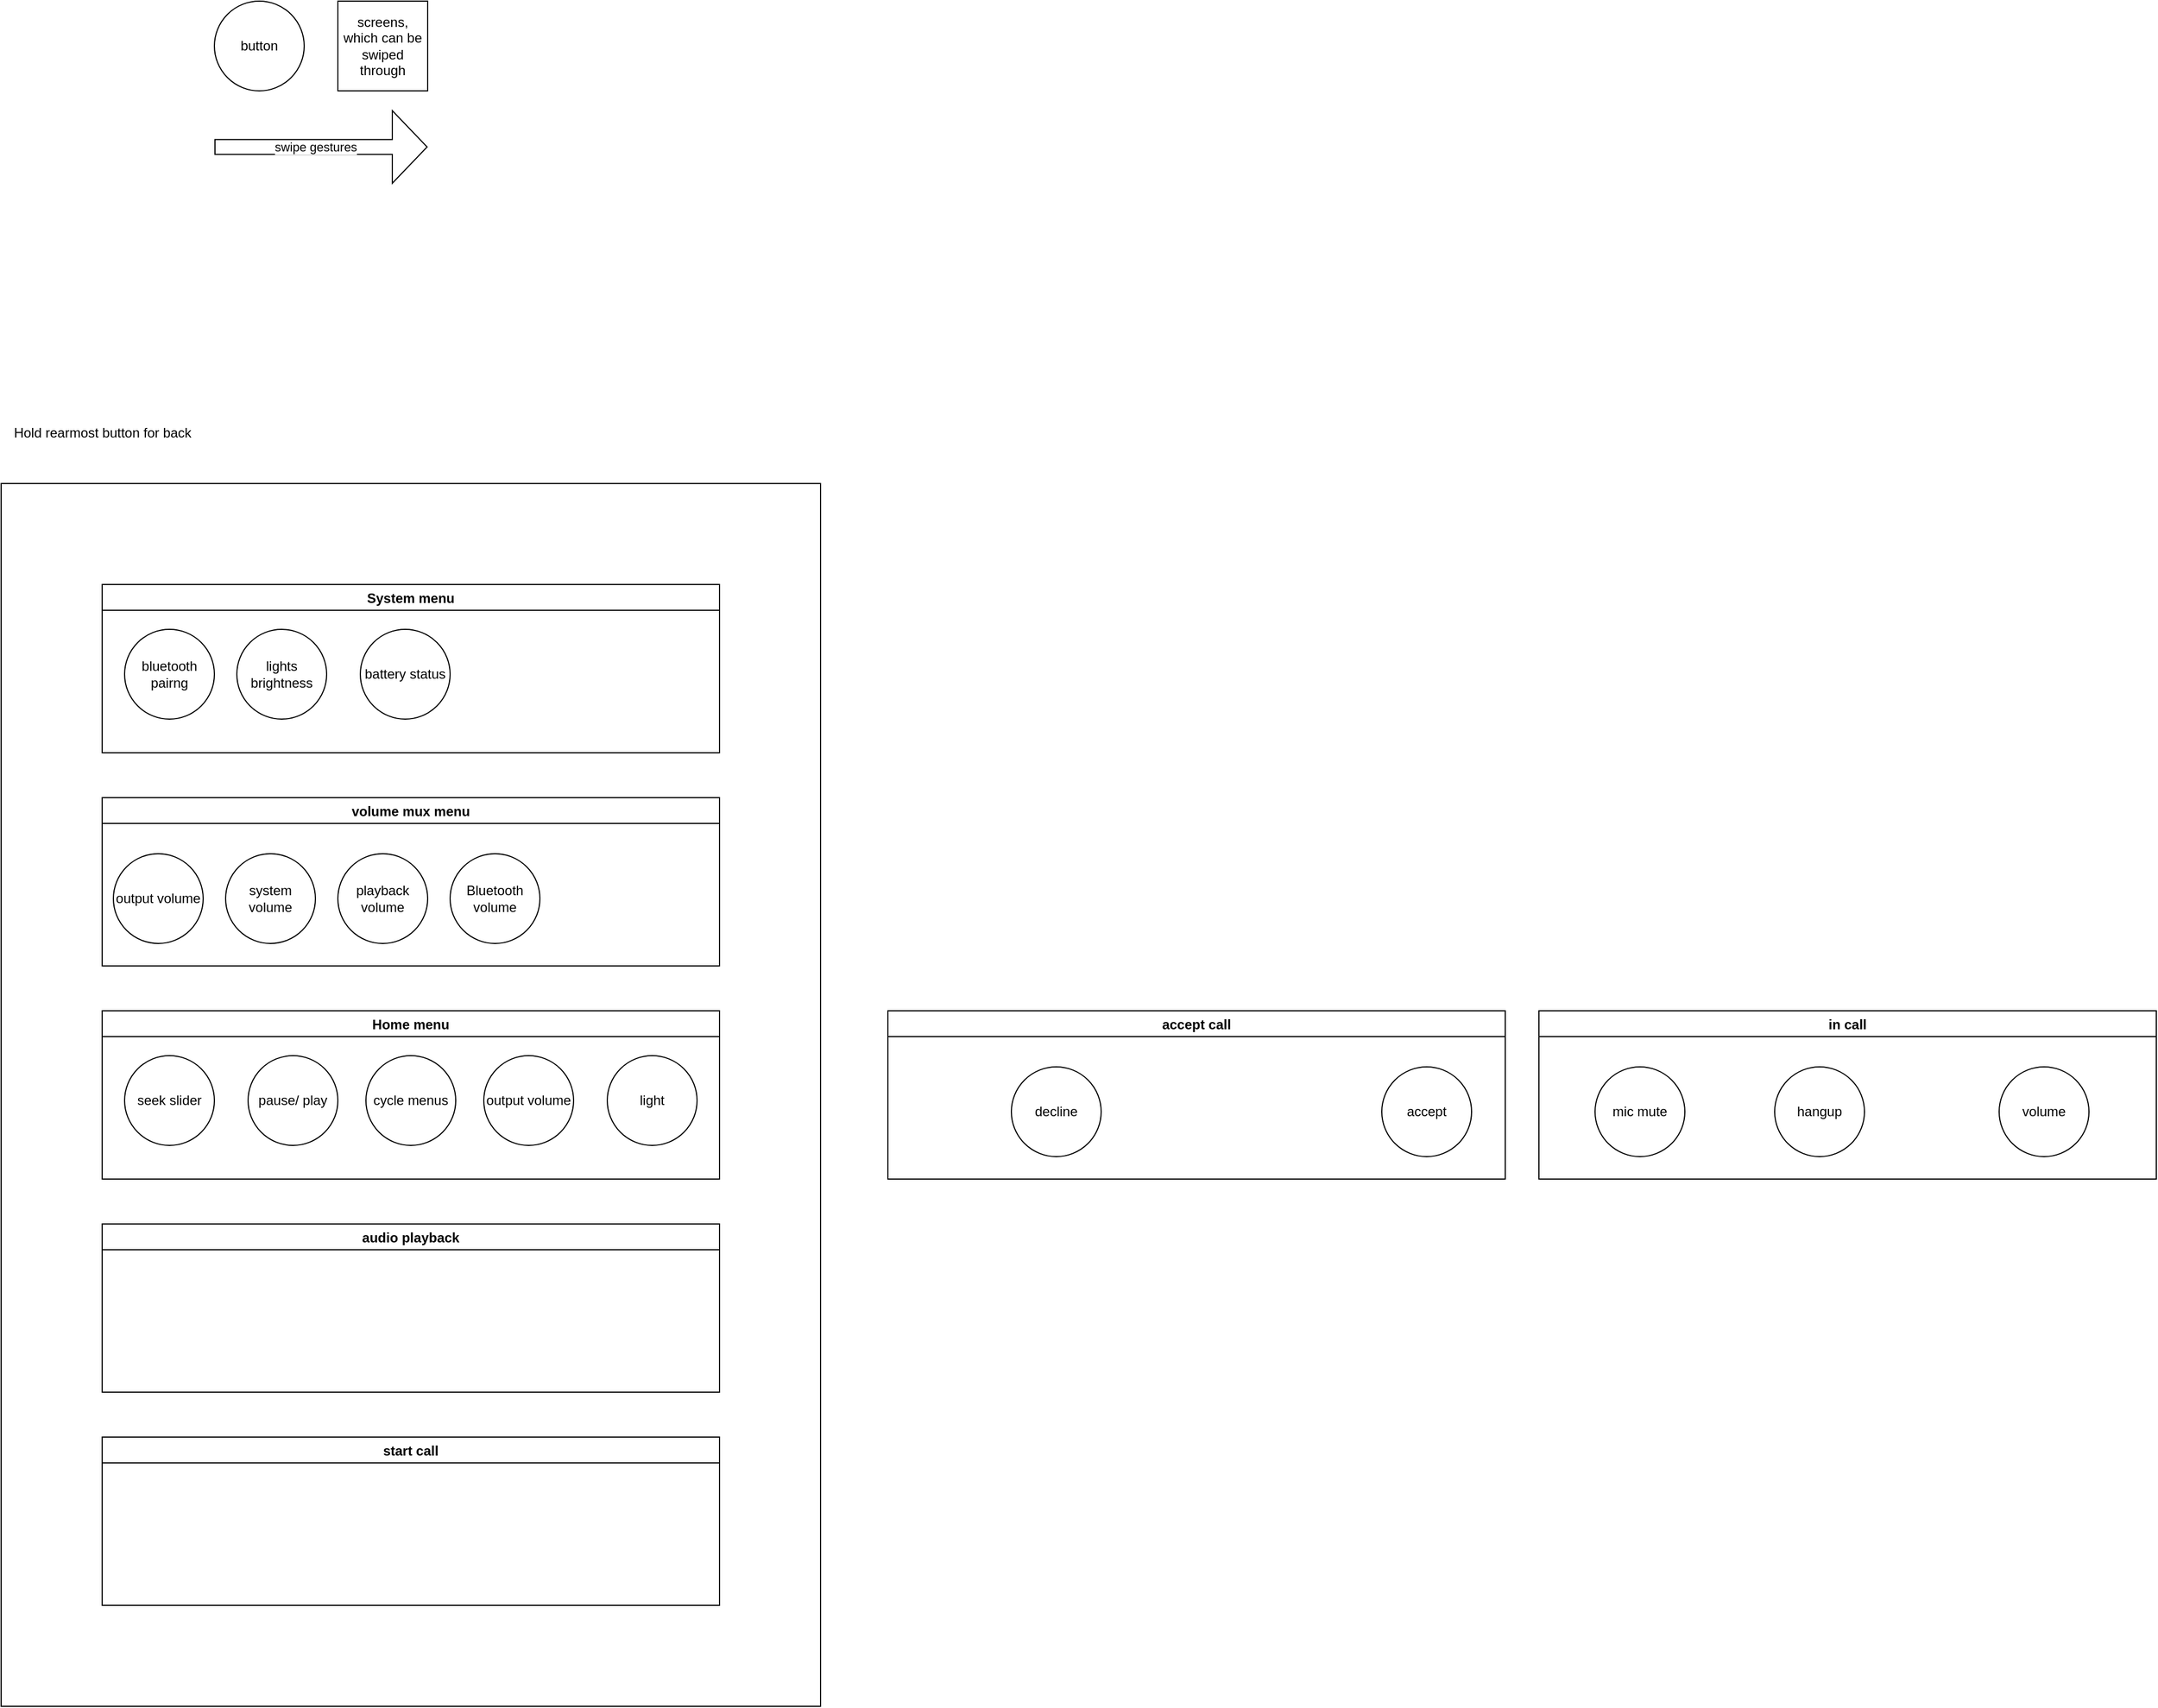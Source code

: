 <mxfile>
    <diagram id="FoX--cYbKHHP8zqdf9up" name="Page-1">
        <mxGraphModel dx="1653" dy="2157" grid="1" gridSize="10" guides="1" tooltips="1" connect="1" arrows="1" fold="1" page="1" pageScale="1" pageWidth="827" pageHeight="1169" math="0" shadow="0">
            <root>
                <mxCell id="0"/>
                <mxCell id="1" parent="0"/>
                <mxCell id="QuFRmykcbeeEf-0QBZY7-14" value="" style="rounded=0;whiteSpace=wrap;html=1;" parent="1" vertex="1">
                    <mxGeometry x="-10" y="160" width="730" height="1090" as="geometry"/>
                </mxCell>
                <mxCell id="1FZqoJuko9ULhmWFs1YC-31" value="volume mux menu" style="swimlane;" parent="1" vertex="1">
                    <mxGeometry x="80" y="440" width="550" height="150" as="geometry"/>
                </mxCell>
                <mxCell id="1FZqoJuko9ULhmWFs1YC-33" value="output volume" style="ellipse;whiteSpace=wrap;html=1;aspect=fixed;" parent="1FZqoJuko9ULhmWFs1YC-31" vertex="1">
                    <mxGeometry x="10" y="50" width="80" height="80" as="geometry"/>
                </mxCell>
                <mxCell id="1FZqoJuko9ULhmWFs1YC-34" value="system volume" style="ellipse;whiteSpace=wrap;html=1;aspect=fixed;" parent="1FZqoJuko9ULhmWFs1YC-31" vertex="1">
                    <mxGeometry x="110" y="50" width="80" height="80" as="geometry"/>
                </mxCell>
                <mxCell id="1FZqoJuko9ULhmWFs1YC-35" value="playback volume" style="ellipse;whiteSpace=wrap;html=1;aspect=fixed;" parent="1FZqoJuko9ULhmWFs1YC-31" vertex="1">
                    <mxGeometry x="210" y="50" width="80" height="80" as="geometry"/>
                </mxCell>
                <mxCell id="1FZqoJuko9ULhmWFs1YC-36" value="Bluetooth volume" style="ellipse;whiteSpace=wrap;html=1;aspect=fixed;" parent="1FZqoJuko9ULhmWFs1YC-31" vertex="1">
                    <mxGeometry x="310" y="50" width="80" height="80" as="geometry"/>
                </mxCell>
                <mxCell id="1FZqoJuko9ULhmWFs1YC-37" value="Home menu" style="swimlane;" parent="1" vertex="1">
                    <mxGeometry x="80" y="630" width="550" height="150" as="geometry"/>
                </mxCell>
                <mxCell id="1FZqoJuko9ULhmWFs1YC-42" value="seek slider" style="ellipse;whiteSpace=wrap;html=1;aspect=fixed;" parent="1FZqoJuko9ULhmWFs1YC-37" vertex="1">
                    <mxGeometry x="20" y="40" width="80" height="80" as="geometry"/>
                </mxCell>
                <mxCell id="1FZqoJuko9ULhmWFs1YC-43" value="pause/ play" style="ellipse;whiteSpace=wrap;html=1;aspect=fixed;" parent="1FZqoJuko9ULhmWFs1YC-37" vertex="1">
                    <mxGeometry x="130" y="40" width="80" height="80" as="geometry"/>
                </mxCell>
                <mxCell id="1FZqoJuko9ULhmWFs1YC-44" value="light" style="ellipse;whiteSpace=wrap;html=1;aspect=fixed;" parent="1FZqoJuko9ULhmWFs1YC-37" vertex="1">
                    <mxGeometry x="450" y="40" width="80" height="80" as="geometry"/>
                </mxCell>
                <mxCell id="1FZqoJuko9ULhmWFs1YC-92" value="cycle menus" style="ellipse;whiteSpace=wrap;html=1;aspect=fixed;" parent="1FZqoJuko9ULhmWFs1YC-37" vertex="1">
                    <mxGeometry x="235" y="40" width="80" height="80" as="geometry"/>
                </mxCell>
                <mxCell id="1FZqoJuko9ULhmWFs1YC-88" value="audio playback" style="swimlane;startSize=23;" parent="1" vertex="1">
                    <mxGeometry x="80" y="820" width="550" height="150" as="geometry"/>
                </mxCell>
                <mxCell id="1FZqoJuko9ULhmWFs1YC-93" value="start call" style="swimlane;startSize=23;" parent="1" vertex="1">
                    <mxGeometry x="80" y="1010" width="550" height="150" as="geometry"/>
                </mxCell>
                <mxCell id="1FZqoJuko9ULhmWFs1YC-94" value="accept call" style="swimlane;startSize=23;" parent="1" vertex="1">
                    <mxGeometry x="780" y="630" width="550" height="150" as="geometry"/>
                </mxCell>
                <mxCell id="QuFRmykcbeeEf-0QBZY7-2" value="accept" style="ellipse;whiteSpace=wrap;html=1;aspect=fixed;" parent="1FZqoJuko9ULhmWFs1YC-94" vertex="1">
                    <mxGeometry x="440" y="50" width="80" height="80" as="geometry"/>
                </mxCell>
                <mxCell id="QuFRmykcbeeEf-0QBZY7-3" value="decline" style="ellipse;whiteSpace=wrap;html=1;aspect=fixed;" parent="1FZqoJuko9ULhmWFs1YC-94" vertex="1">
                    <mxGeometry x="110" y="50" width="80" height="80" as="geometry"/>
                </mxCell>
                <mxCell id="1FZqoJuko9ULhmWFs1YC-95" value="in call" style="swimlane;startSize=23;" parent="1" vertex="1">
                    <mxGeometry x="1360" y="630" width="550" height="150" as="geometry"/>
                </mxCell>
                <mxCell id="QuFRmykcbeeEf-0QBZY7-4" value="hangup" style="ellipse;whiteSpace=wrap;html=1;aspect=fixed;" parent="1FZqoJuko9ULhmWFs1YC-95" vertex="1">
                    <mxGeometry x="210" y="50" width="80" height="80" as="geometry"/>
                </mxCell>
                <mxCell id="QuFRmykcbeeEf-0QBZY7-5" value="volume" style="ellipse;whiteSpace=wrap;html=1;aspect=fixed;" parent="1FZqoJuko9ULhmWFs1YC-95" vertex="1">
                    <mxGeometry x="410" y="50" width="80" height="80" as="geometry"/>
                </mxCell>
                <mxCell id="QuFRmykcbeeEf-0QBZY7-7" value="mic mute" style="ellipse;whiteSpace=wrap;html=1;aspect=fixed;" parent="1FZqoJuko9ULhmWFs1YC-95" vertex="1">
                    <mxGeometry x="50" y="50" width="80" height="80" as="geometry"/>
                </mxCell>
                <mxCell id="1FZqoJuko9ULhmWFs1YC-96" value="System menu" style="swimlane;startSize=23;" parent="1" vertex="1">
                    <mxGeometry x="80" y="250" width="550" height="150" as="geometry">
                        <mxRectangle x="80" y="250" width="110" height="23" as="alternateBounds"/>
                    </mxGeometry>
                </mxCell>
                <mxCell id="QuFRmykcbeeEf-0QBZY7-20" value="bluetooth pairng" style="ellipse;whiteSpace=wrap;html=1;aspect=fixed;" parent="1FZqoJuko9ULhmWFs1YC-96" vertex="1">
                    <mxGeometry x="20" y="40" width="80" height="80" as="geometry"/>
                </mxCell>
                <mxCell id="QuFRmykcbeeEf-0QBZY7-9" value="button" style="ellipse;whiteSpace=wrap;html=1;aspect=fixed;" parent="1" vertex="1">
                    <mxGeometry x="180" y="-270" width="80" height="80" as="geometry"/>
                </mxCell>
                <mxCell id="QuFRmykcbeeEf-0QBZY7-11" value="screens, which can be swiped through" style="whiteSpace=wrap;html=1;aspect=fixed;" parent="1" vertex="1">
                    <mxGeometry x="290" y="-270" width="80" height="80" as="geometry"/>
                </mxCell>
                <mxCell id="QuFRmykcbeeEf-0QBZY7-19" value="swipe gestures" style="shape=flexArrow;endArrow=classic;html=1;rounded=0;endWidth=50.37;endSize=10;width=13.333;" parent="1" edge="1">
                    <mxGeometry x="-0.053" width="50" height="50" relative="1" as="geometry">
                        <mxPoint x="180" y="-140" as="sourcePoint"/>
                        <mxPoint x="370" y="-140" as="targetPoint"/>
                        <mxPoint as="offset"/>
                    </mxGeometry>
                </mxCell>
                <mxCell id="QuFRmykcbeeEf-0QBZY7-21" value="lights brightness" style="ellipse;whiteSpace=wrap;html=1;aspect=fixed;" parent="1" vertex="1">
                    <mxGeometry x="200" y="290" width="80" height="80" as="geometry"/>
                </mxCell>
                <mxCell id="QuFRmykcbeeEf-0QBZY7-22" value="battery status" style="ellipse;whiteSpace=wrap;html=1;aspect=fixed;" parent="1" vertex="1">
                    <mxGeometry x="310" y="290" width="80" height="80" as="geometry"/>
                </mxCell>
                <mxCell id="2" value="Hold rearmost button for back" style="text;html=1;align=center;verticalAlign=middle;resizable=0;points=[];autosize=1;strokeColor=none;fillColor=none;" parent="1" vertex="1">
                    <mxGeometry x="-10" y="100" width="180" height="30" as="geometry"/>
                </mxCell>
                <mxCell id="3" value="output volume" style="ellipse;whiteSpace=wrap;html=1;aspect=fixed;" parent="1" vertex="1">
                    <mxGeometry x="420" y="670" width="80" height="80" as="geometry"/>
                </mxCell>
            </root>
        </mxGraphModel>
    </diagram>
</mxfile>